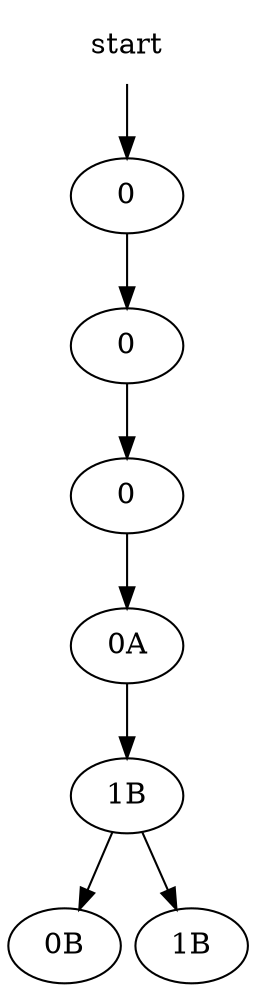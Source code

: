 digraph R {
	nodesep=0.1
	rankir="TB"
	"start" [shape=plaintext]
	"r1_0" [label="0"]
	"start" -> "r1_0"
	"r2_0" [label="0"]
	"r1_0" -> "r2_0"
	"r3_0" [label="0"]
	"r2_0" -> "r3_0"
	"r4_0A" [label="0A"]
	"r3_0" -> "r4_0A"
	"r5_1B" [label="1B"]
	"r4_0A" -> "r5_1B"
	"r6_0B" [label="0B"]
	"r6_1B" [label="1B"]
	"r5_1B" -> "r6_0B"
	"r5_1B" -> "r6_1B"
}
